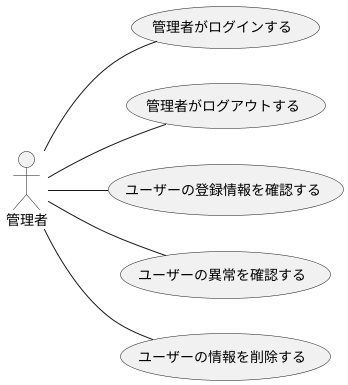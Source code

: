 @startuml 管理者
left to right direction
actor 管理者

管理者 -- (管理者がログインする)
管理者 -- (管理者がログアウトする)
管理者 -- (ユーザーの登録情報を確認する)
管理者 -- (ユーザーの異常を確認する)
管理者 -- (ユーザーの情報を削除する)



@enduml